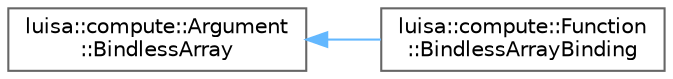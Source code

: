 digraph "类继承关系图"
{
 // LATEX_PDF_SIZE
  bgcolor="transparent";
  edge [fontname=Helvetica,fontsize=10,labelfontname=Helvetica,labelfontsize=10];
  node [fontname=Helvetica,fontsize=10,shape=box,height=0.2,width=0.4];
  rankdir="LR";
  Node0 [id="Node000000",label="luisa::compute::Argument\l::BindlessArray",height=0.2,width=0.4,color="grey40", fillcolor="white", style="filled",URL="$structluisa_1_1compute_1_1_argument_1_1_bindless_array.html",tooltip=" "];
  Node0 -> Node1 [id="edge1110_Node000000_Node000001",dir="back",color="steelblue1",style="solid",tooltip=" "];
  Node1 [id="Node000001",label="luisa::compute::Function\l::BindlessArrayBinding",height=0.2,width=0.4,color="grey40", fillcolor="white", style="filled",URL="$structluisa_1_1compute_1_1_function_1_1_bindless_array_binding.html",tooltip="Bindless array binding."];
}
